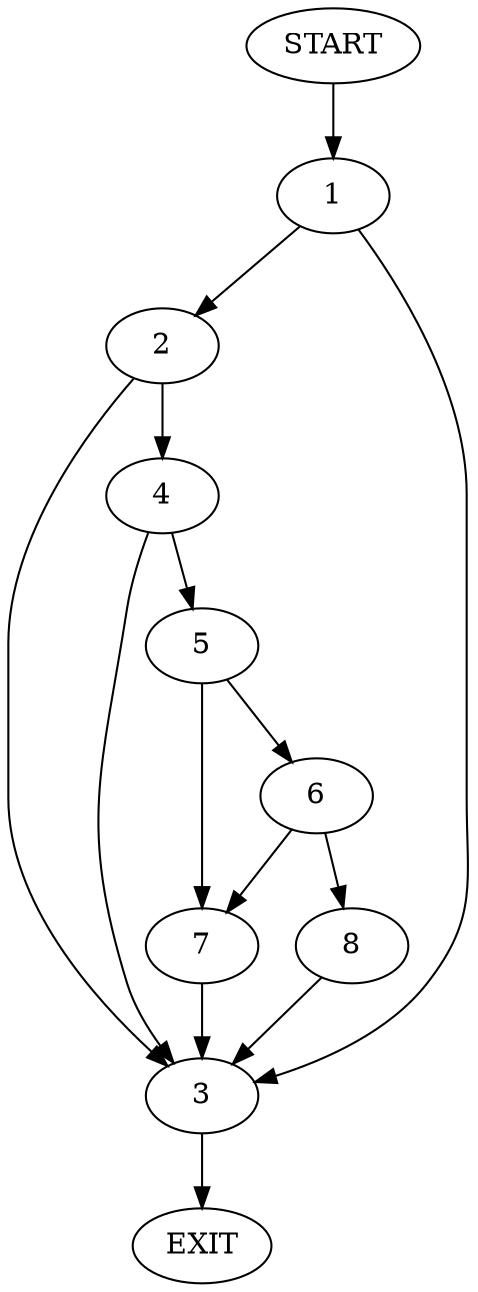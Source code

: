 digraph {
0 [label="START"]
9 [label="EXIT"]
0 -> 1
1 -> 2
1 -> 3
2 -> 4
2 -> 3
3 -> 9
4 -> 5
4 -> 3
5 -> 6
5 -> 7
7 -> 3
6 -> 8
6 -> 7
8 -> 3
}
